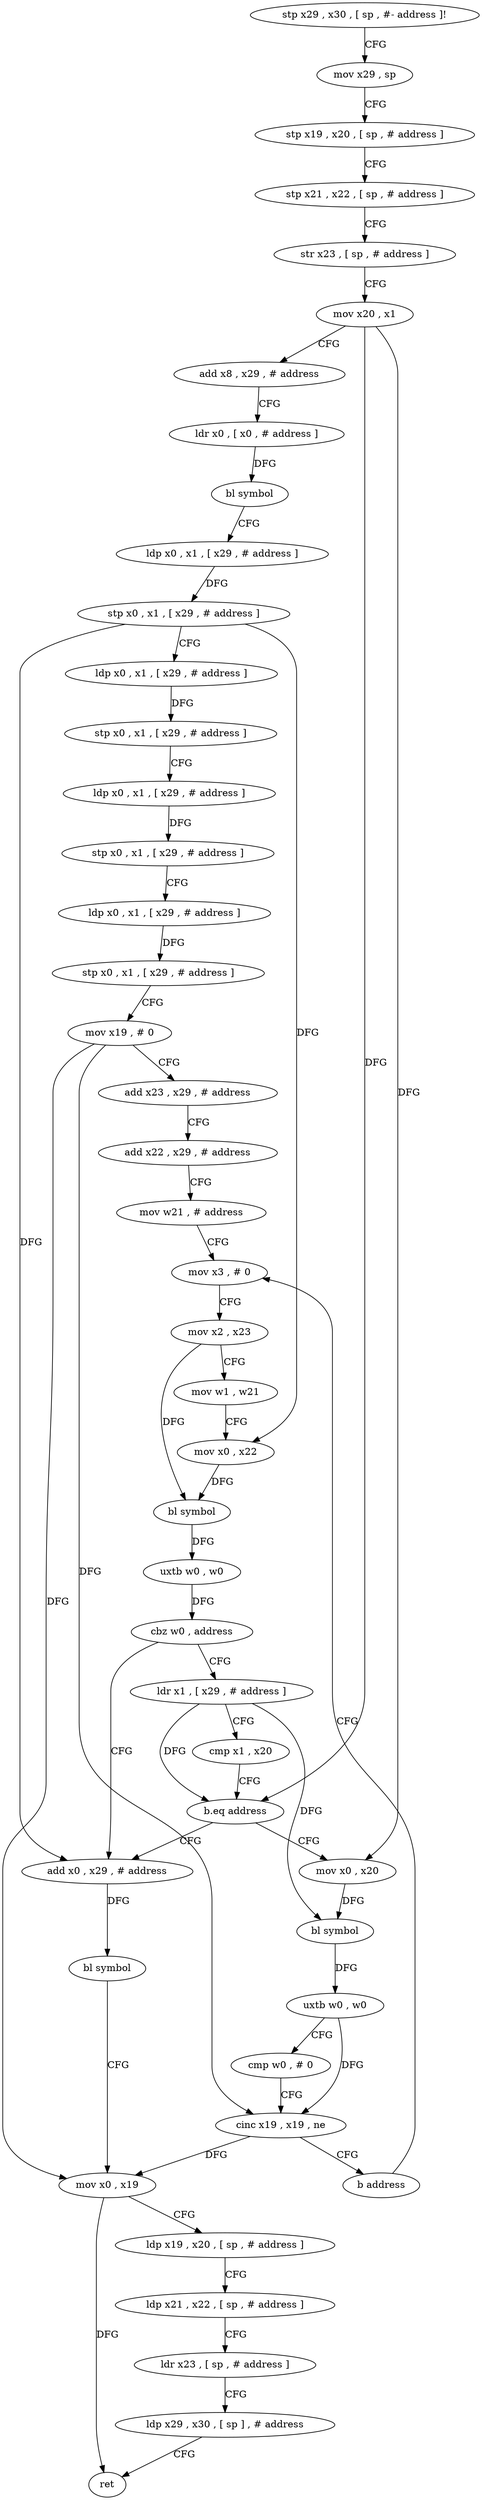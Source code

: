 digraph "func" {
"86724" [label = "stp x29 , x30 , [ sp , #- address ]!" ]
"86728" [label = "mov x29 , sp" ]
"86732" [label = "stp x19 , x20 , [ sp , # address ]" ]
"86736" [label = "stp x21 , x22 , [ sp , # address ]" ]
"86740" [label = "str x23 , [ sp , # address ]" ]
"86744" [label = "mov x20 , x1" ]
"86748" [label = "add x8 , x29 , # address" ]
"86752" [label = "ldr x0 , [ x0 , # address ]" ]
"86756" [label = "bl symbol" ]
"86760" [label = "ldp x0 , x1 , [ x29 , # address ]" ]
"86764" [label = "stp x0 , x1 , [ x29 , # address ]" ]
"86768" [label = "ldp x0 , x1 , [ x29 , # address ]" ]
"86772" [label = "stp x0 , x1 , [ x29 , # address ]" ]
"86776" [label = "ldp x0 , x1 , [ x29 , # address ]" ]
"86780" [label = "stp x0 , x1 , [ x29 , # address ]" ]
"86784" [label = "ldp x0 , x1 , [ x29 , # address ]" ]
"86788" [label = "stp x0 , x1 , [ x29 , # address ]" ]
"86792" [label = "mov x19 , # 0" ]
"86796" [label = "add x23 , x29 , # address" ]
"86800" [label = "add x22 , x29 , # address" ]
"86804" [label = "mov w21 , # address" ]
"86808" [label = "mov x3 , # 0" ]
"86872" [label = "add x0 , x29 , # address" ]
"86876" [label = "bl symbol" ]
"86880" [label = "mov x0 , x19" ]
"86884" [label = "ldp x19 , x20 , [ sp , # address ]" ]
"86888" [label = "ldp x21 , x22 , [ sp , # address ]" ]
"86892" [label = "ldr x23 , [ sp , # address ]" ]
"86896" [label = "ldp x29 , x30 , [ sp ] , # address" ]
"86900" [label = "ret" ]
"86836" [label = "ldr x1 , [ x29 , # address ]" ]
"86840" [label = "cmp x1 , x20" ]
"86844" [label = "b.eq address" ]
"86848" [label = "mov x0 , x20" ]
"86852" [label = "bl symbol" ]
"86856" [label = "uxtb w0 , w0" ]
"86860" [label = "cmp w0 , # 0" ]
"86864" [label = "cinc x19 , x19 , ne" ]
"86868" [label = "b address" ]
"86812" [label = "mov x2 , x23" ]
"86816" [label = "mov w1 , w21" ]
"86820" [label = "mov x0 , x22" ]
"86824" [label = "bl symbol" ]
"86828" [label = "uxtb w0 , w0" ]
"86832" [label = "cbz w0 , address" ]
"86724" -> "86728" [ label = "CFG" ]
"86728" -> "86732" [ label = "CFG" ]
"86732" -> "86736" [ label = "CFG" ]
"86736" -> "86740" [ label = "CFG" ]
"86740" -> "86744" [ label = "CFG" ]
"86744" -> "86748" [ label = "CFG" ]
"86744" -> "86844" [ label = "DFG" ]
"86744" -> "86848" [ label = "DFG" ]
"86748" -> "86752" [ label = "CFG" ]
"86752" -> "86756" [ label = "DFG" ]
"86756" -> "86760" [ label = "CFG" ]
"86760" -> "86764" [ label = "DFG" ]
"86764" -> "86768" [ label = "CFG" ]
"86764" -> "86820" [ label = "DFG" ]
"86764" -> "86872" [ label = "DFG" ]
"86768" -> "86772" [ label = "DFG" ]
"86772" -> "86776" [ label = "CFG" ]
"86776" -> "86780" [ label = "DFG" ]
"86780" -> "86784" [ label = "CFG" ]
"86784" -> "86788" [ label = "DFG" ]
"86788" -> "86792" [ label = "CFG" ]
"86792" -> "86796" [ label = "CFG" ]
"86792" -> "86880" [ label = "DFG" ]
"86792" -> "86864" [ label = "DFG" ]
"86796" -> "86800" [ label = "CFG" ]
"86800" -> "86804" [ label = "CFG" ]
"86804" -> "86808" [ label = "CFG" ]
"86808" -> "86812" [ label = "CFG" ]
"86872" -> "86876" [ label = "DFG" ]
"86876" -> "86880" [ label = "CFG" ]
"86880" -> "86884" [ label = "CFG" ]
"86880" -> "86900" [ label = "DFG" ]
"86884" -> "86888" [ label = "CFG" ]
"86888" -> "86892" [ label = "CFG" ]
"86892" -> "86896" [ label = "CFG" ]
"86896" -> "86900" [ label = "CFG" ]
"86836" -> "86840" [ label = "CFG" ]
"86836" -> "86844" [ label = "DFG" ]
"86836" -> "86852" [ label = "DFG" ]
"86840" -> "86844" [ label = "CFG" ]
"86844" -> "86872" [ label = "CFG" ]
"86844" -> "86848" [ label = "CFG" ]
"86848" -> "86852" [ label = "DFG" ]
"86852" -> "86856" [ label = "DFG" ]
"86856" -> "86860" [ label = "CFG" ]
"86856" -> "86864" [ label = "DFG" ]
"86860" -> "86864" [ label = "CFG" ]
"86864" -> "86868" [ label = "CFG" ]
"86864" -> "86880" [ label = "DFG" ]
"86868" -> "86808" [ label = "CFG" ]
"86812" -> "86816" [ label = "CFG" ]
"86812" -> "86824" [ label = "DFG" ]
"86816" -> "86820" [ label = "CFG" ]
"86820" -> "86824" [ label = "DFG" ]
"86824" -> "86828" [ label = "DFG" ]
"86828" -> "86832" [ label = "DFG" ]
"86832" -> "86872" [ label = "CFG" ]
"86832" -> "86836" [ label = "CFG" ]
}
